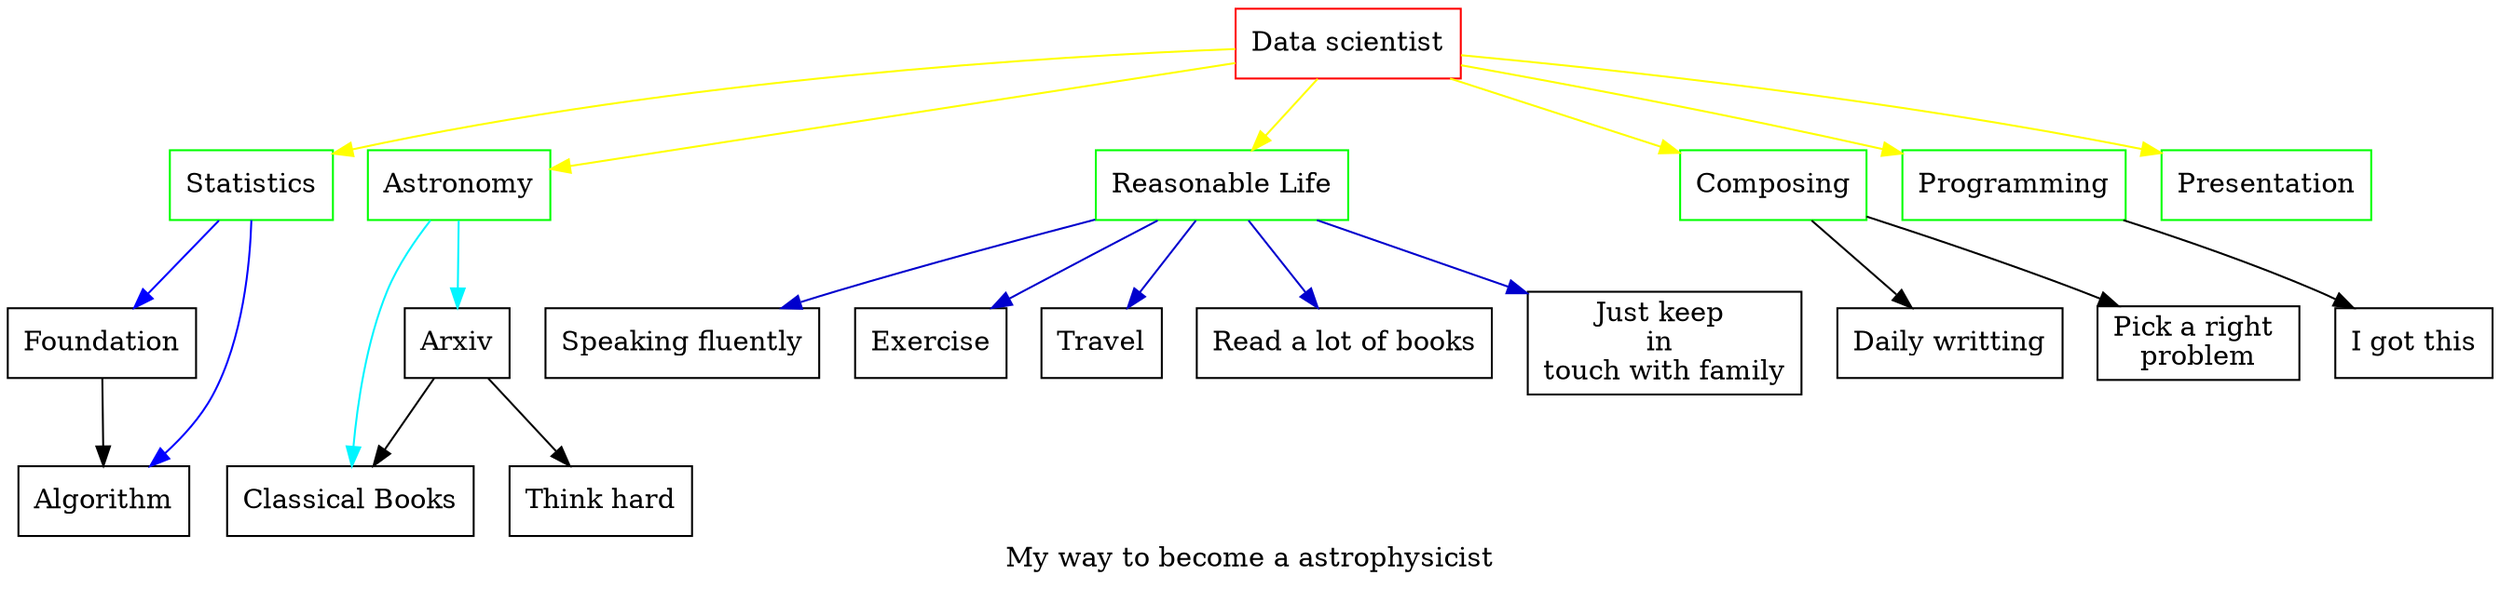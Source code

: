 digraph G {
label = "My way to become a astrophysicist";
node [shape = record];

A  [label = "Data scientist", color = red];

B1 [label = "Statistics", color = green];
B2 [label = "Astronomy", color = green];
B3 [label = "Reasonable Life", color = green];
B4 [label = "Composing", color = green];
B5 [label = "Programming", color = green];
B6 [label = "Presentation", color = green];

B1C1 [label = "Foundation"];
B1C2 [label = "Algorithm"];
B2C1 [label = "Arxiv"];
B2C2 [label = "Classical Books"];
B3C1 [label = "Speaking fluently"];
B3C2 [label = "Exercise"];
B3C3 [label = "Travel"];
B3C4 [label = "Read a lot of books"];
B3C5 [label = "Just keep \nin \ntouch with family"];
B4C1 [label = "Daily writting"];
B4C2 [label = "Pick a right \nproblem"];
B5C1 [label = "I got this"];
B2C1D1 [label = "Think hard"];

A->{B1;B2;B3;B4;B5;B6}[color="#FFFF00"]
B1->{B1C1;B1C2}[color="blue"]
B2->{B2C1;B2C2}[color="#00F5FF"]
B3->{B3C1;B3C2;B3C3;B3C4;B3C5}[color="#0000CD"]
B4->{B4C1;B4C2}
B5->B5C1;
B2C1->B2C1D1;
B1C1->B1C2;
B2C1->B2C2;
}
